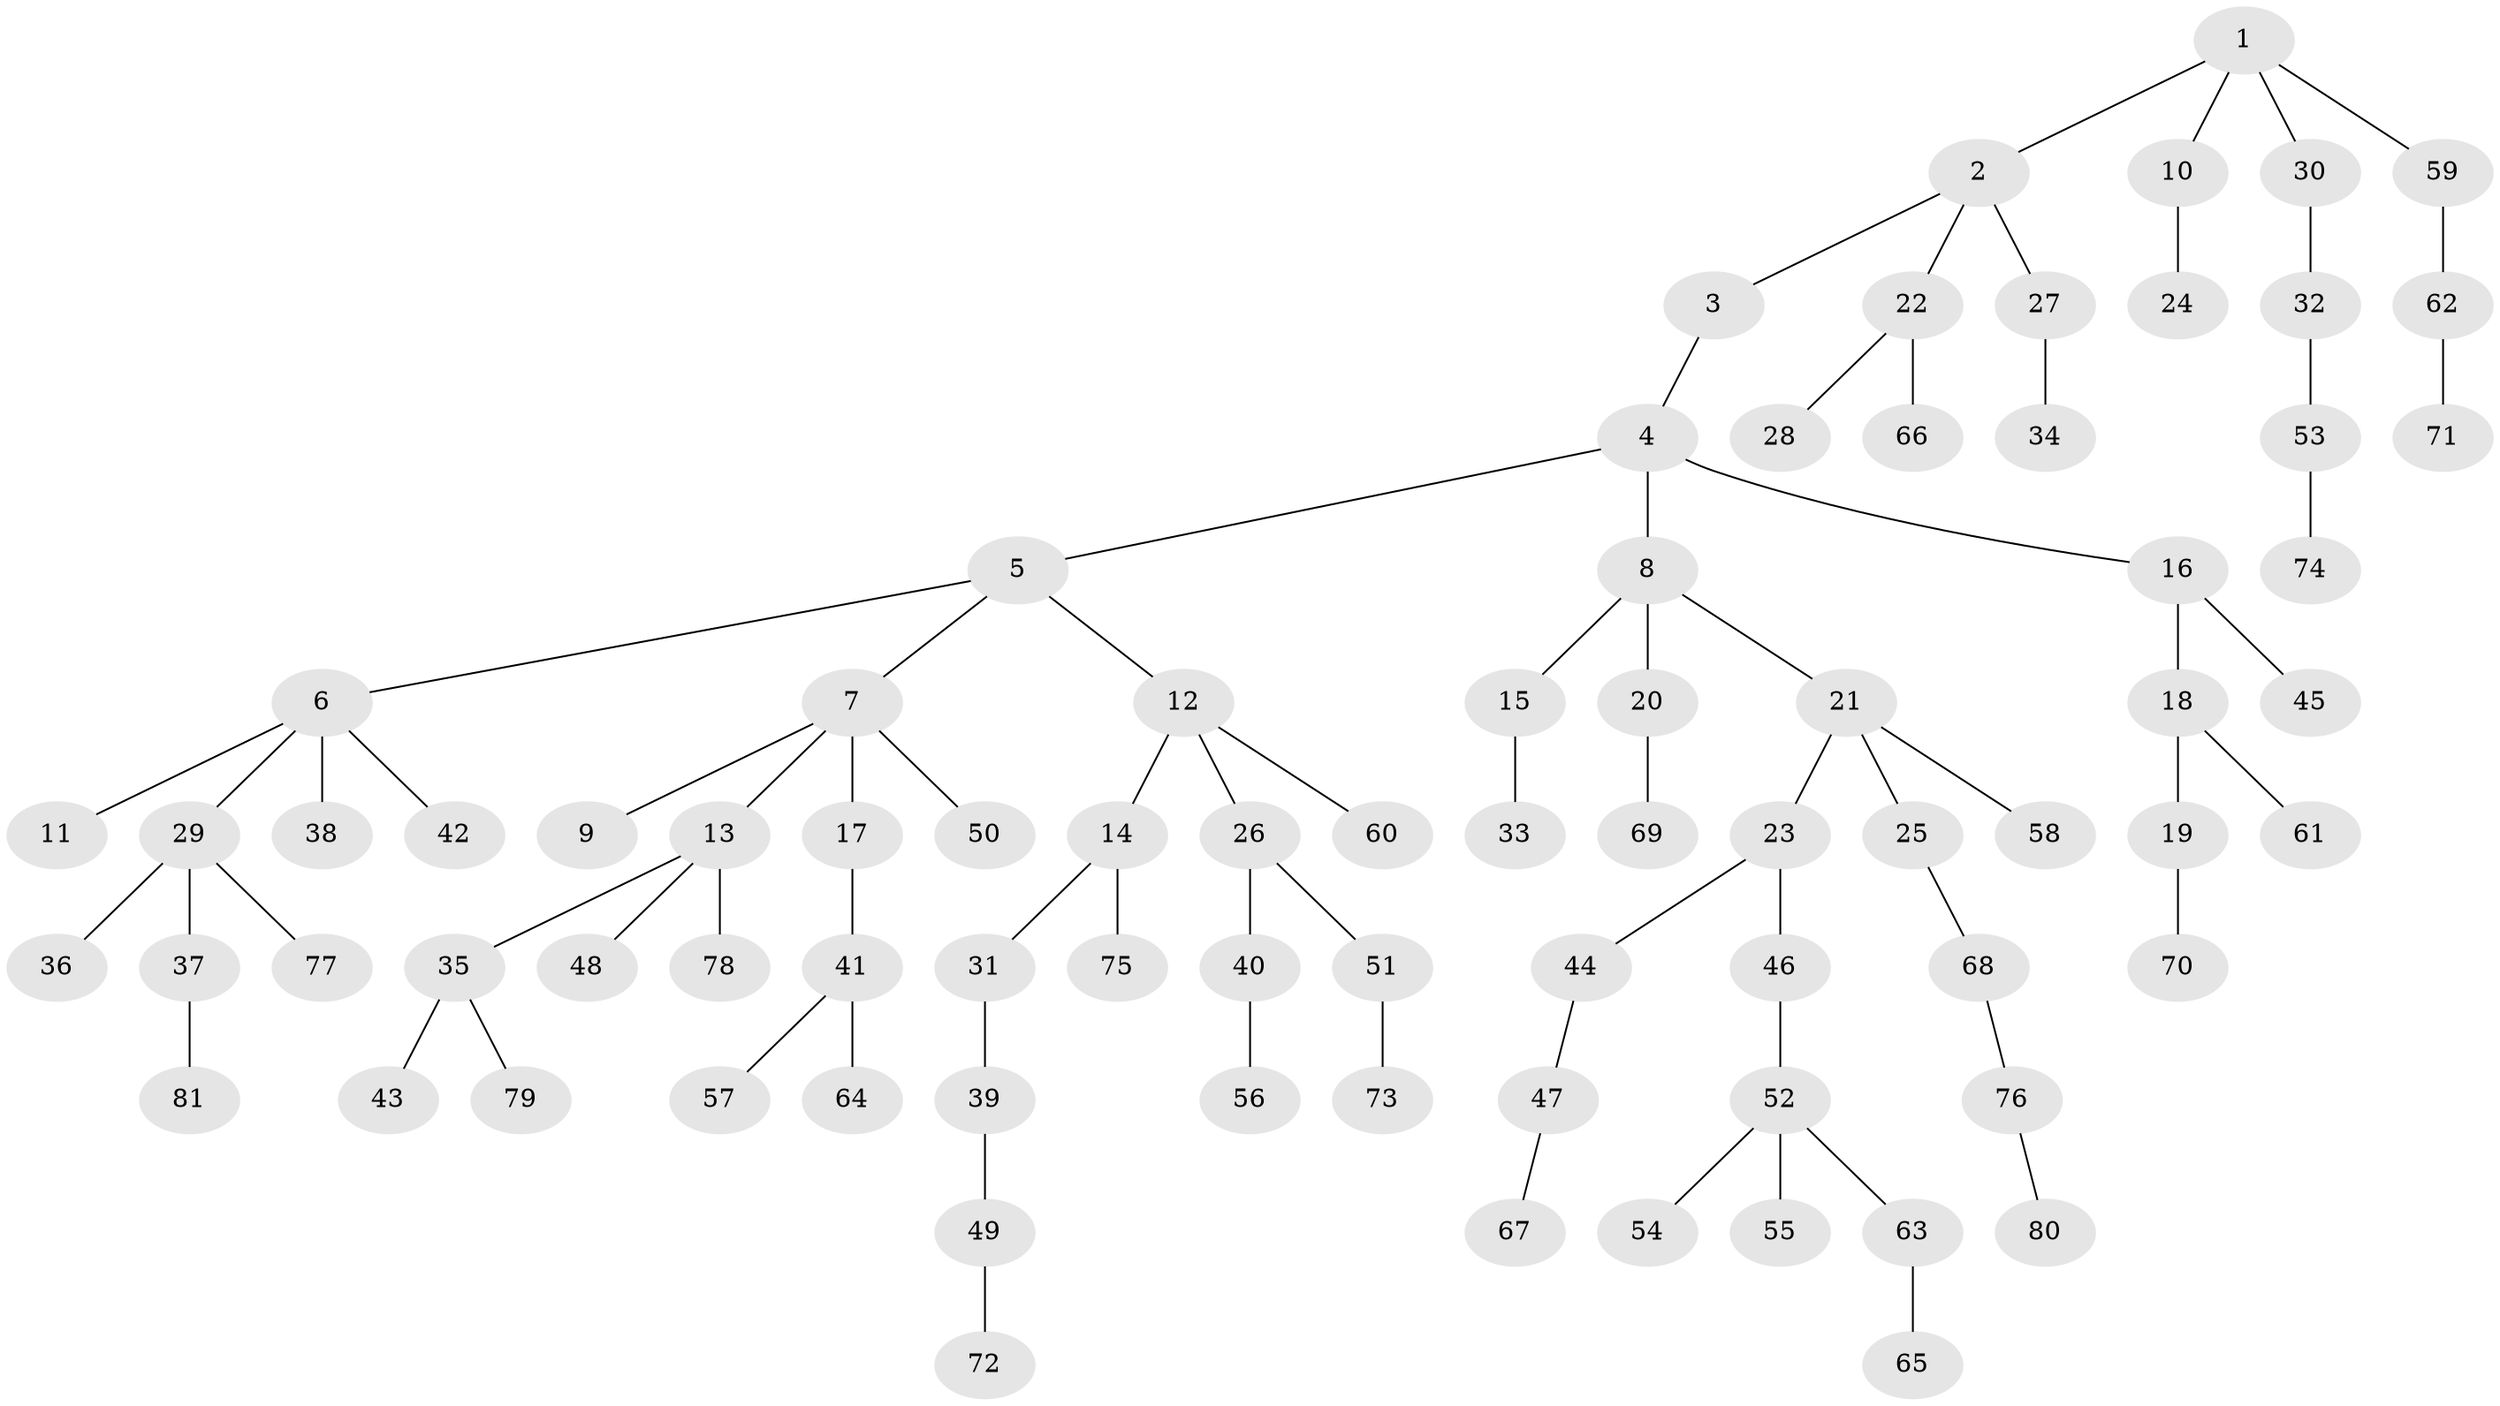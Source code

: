 // Generated by graph-tools (version 1.1) at 2025/26/03/09/25 03:26:30]
// undirected, 81 vertices, 80 edges
graph export_dot {
graph [start="1"]
  node [color=gray90,style=filled];
  1;
  2;
  3;
  4;
  5;
  6;
  7;
  8;
  9;
  10;
  11;
  12;
  13;
  14;
  15;
  16;
  17;
  18;
  19;
  20;
  21;
  22;
  23;
  24;
  25;
  26;
  27;
  28;
  29;
  30;
  31;
  32;
  33;
  34;
  35;
  36;
  37;
  38;
  39;
  40;
  41;
  42;
  43;
  44;
  45;
  46;
  47;
  48;
  49;
  50;
  51;
  52;
  53;
  54;
  55;
  56;
  57;
  58;
  59;
  60;
  61;
  62;
  63;
  64;
  65;
  66;
  67;
  68;
  69;
  70;
  71;
  72;
  73;
  74;
  75;
  76;
  77;
  78;
  79;
  80;
  81;
  1 -- 2;
  1 -- 10;
  1 -- 30;
  1 -- 59;
  2 -- 3;
  2 -- 22;
  2 -- 27;
  3 -- 4;
  4 -- 5;
  4 -- 8;
  4 -- 16;
  5 -- 6;
  5 -- 7;
  5 -- 12;
  6 -- 11;
  6 -- 29;
  6 -- 38;
  6 -- 42;
  7 -- 9;
  7 -- 13;
  7 -- 17;
  7 -- 50;
  8 -- 15;
  8 -- 20;
  8 -- 21;
  10 -- 24;
  12 -- 14;
  12 -- 26;
  12 -- 60;
  13 -- 35;
  13 -- 48;
  13 -- 78;
  14 -- 31;
  14 -- 75;
  15 -- 33;
  16 -- 18;
  16 -- 45;
  17 -- 41;
  18 -- 19;
  18 -- 61;
  19 -- 70;
  20 -- 69;
  21 -- 23;
  21 -- 25;
  21 -- 58;
  22 -- 28;
  22 -- 66;
  23 -- 44;
  23 -- 46;
  25 -- 68;
  26 -- 40;
  26 -- 51;
  27 -- 34;
  29 -- 36;
  29 -- 37;
  29 -- 77;
  30 -- 32;
  31 -- 39;
  32 -- 53;
  35 -- 43;
  35 -- 79;
  37 -- 81;
  39 -- 49;
  40 -- 56;
  41 -- 57;
  41 -- 64;
  44 -- 47;
  46 -- 52;
  47 -- 67;
  49 -- 72;
  51 -- 73;
  52 -- 54;
  52 -- 55;
  52 -- 63;
  53 -- 74;
  59 -- 62;
  62 -- 71;
  63 -- 65;
  68 -- 76;
  76 -- 80;
}
